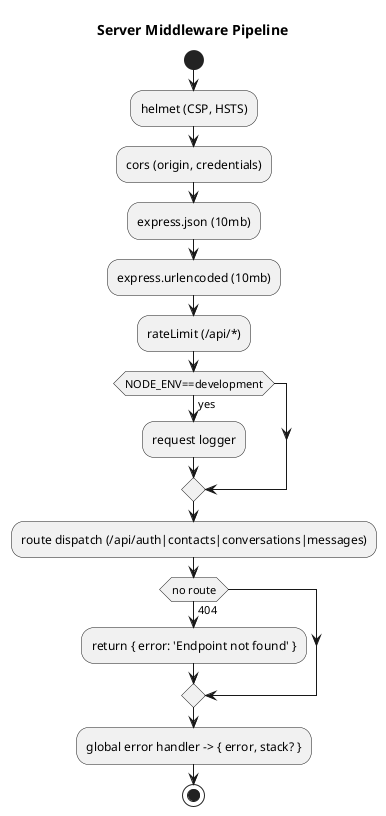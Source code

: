 @startuml
title Server Middleware Pipeline

start
:helmet (CSP, HSTS);
:cors (origin, credentials);
:express.json (10mb);
:express.urlencoded (10mb);
:rateLimit (/api/*);
if (NODE_ENV==development) then (yes)
  :request logger;
endif
:route dispatch (/api/auth|contacts|conversations|messages);
if (no route) then (404)
  :return { error: 'Endpoint not found' };
endif
:global error handler -> { error, stack? };
stop
@enduml

